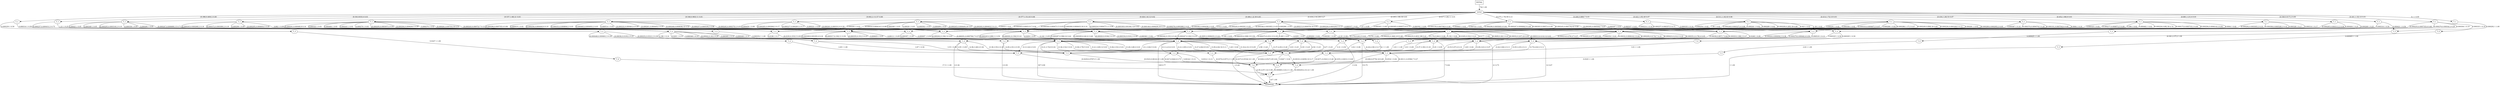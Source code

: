 digraph G {
  0 [label="T_1"];
  1 [label="T_1"];
  2 [label="T_1"];
  3 [label="T_1"];
  4 [label="T_1"];
  5 [label="T_1"];
  6 [label="T_1"];
  7 [label="T_1"];
  8 [label="T_1"];
  9 [label="T_1"];
  10 [label="T_1"];
  11 [label="T_1"];
  12 [label="T_1"];
  13 [label="T_1"];
  14 [label="T_1"];
  15 [label="T_1"];
  16 [label="T_1"];
  17 [label="T_1"];
  18 [label="T_1"];
  19 [label="T_1"];
  20 [label="T_1"];
  21 [label="T_1"];
  22 [label="T_3"];
  23 [label="T_3"];
  24 [label="T_3"];
  25 [label="T_3"];
  26 [label="T_3"];
  27 [label="T_3"];
  28 [label="T_3"];
  29 [label="T_3"];
  30 [label="T_3"];
  31 [label="T_3"];
  32 [label="T_3"];
  33 [label="T_3"];
  34 [label="T_3"];
  35 [label="T_3"];
  36 [label="T_3"];
  37 [label="T_3"];
  38 [label="T_3"];
  39 [label="T_3"];
  40 [label="T_3"];
  41 [label="T_3"];
  42 [label="T_3"];
  43 [label="T_4"];
  44 [label="T_4"];
  45 [label="T_4"];
  46 [label="T_4"];
  47 [label="T_4"];
  48 [label="T_4"];
  49 [label="T_4"];
  50 [label="T_4"];
  51 [label="T_4"];
  52 [label="T_4"];
  53 [label="T_4"];
  54 [label="T_4"];
  55 [label="T_4"];
  56 [label="T_4"];
  57 [label="T_4"];
  58 [label="T_4"];
  59 [label="T_4"];
  60 [label="T_4"];
  61 [label="T_4"];
  62 [label="T_5"];
  63 [label="T_5"];
  64 [label="T_5"];
  65 [label="T_5"];
  66 [label="T_5"];
  67 [label="T_5"];
  68 [label="T_5"];
  69 [label="T_5"];
  70 [label="T_5"];
  71 [label="T_6"];
  72 [label="T_6"];
  73 [label="T_6"];
  74 [label="T_7"];
  75 [label="initial"];
  76 [label="TERMINAL",shape=diamond];
  77 [label="INITIAL",shape=box];
0->25 [label="0.000292 1 1.00"];
1->31 [label="1.21 1 0.25"];
1->27 [label="[0.000237,0.000431] 3 0.75"];
2->24 [label="0.000239 1 0.50"];
2->30 [label="0.000314 1 0.50"];
3->42 [label="0.000316 1 0.50"];
3->25 [label="0.000421 1 0.50"];
4->31 [label="0.000214 1 0.14"];
4->32 [label="0.000335 1 0.14"];
4->39 [label="[0.000257,0.000357] 5 0.71"];
5->23 [label="0.000269 1 0.25"];
5->41 [label="0.000404 1 0.25"];
5->42 [label="[0.000285,0.000311] 2 0.50"];
6->39 [label="0.000303 1 0.09"];
6->33 [label="0.000392 1 0.09"];
6->36 [label="1.07 1 0.09"];
6->42 [label="[0.000285,0.000977] 8 0.73"];
7->32 [label="0.000304 1 0.10"];
7->41 [label="[0.000276,0.00034] 2 0.20"];
7->42 [label="[0.000255,0.000735] 6 0.60"];
7->43 [label="0.000335 1 0.10"];
8->31 [label="0.000387 1 0.10"];
8->32 [label="0.0004 1 0.10"];
8->39 [label="[0.000374,0.000474] 2 0.20"];
8->42 [label="[0.000191,0.000704] 6 0.60"];
9->28 [label="0.000314 1 0.17"];
9->33 [label="0.000328 1 0.17"];
9->42 [label="[0.000292,0.000305] 2 0.33"];
9->41 [label="[0.000306,0.000528] 2 0.33"];
10->39 [label="0.000221 1 0.08"];
10->31 [label="0.000458 1 0.08"];
10->37 [label="[0.000227,0.000281] 2 0.17"];
10->36 [label="[0.000283,0.000284] 2 0.17"];
10->42 [label="[0.000261,0.000331] 6 0.50"];
11->36 [label="0.000298 1 0.09"];
11->32 [label="0.862 1 0.09"];
11->40 [label="[0.000245,0.000268] 2 0.18"];
11->38 [label="[0.000372,0.000389] 2 0.18"];
11->42 [label="[0.000295,0.000693] 5 0.45"];
12->38 [label="0.00025 1 0.05"];
12->39 [label="0.000282 1 0.05"];
12->34 [label="0.000336 1 0.05"];
12->31 [label="0.000349 1 0.05"];
12->36 [label="[0.000205,0.000316] 2 0.10"];
12->42 [label="[0.000247,0.000689] 15 0.71"];
13->27 [label="0.00033 1 0.01"];
13->33 [label="[0.000276,0.000288] 2 0.01"];
13->36 [label="[0.000244,0.000471] 5 0.03"];
13->31 [label="[0.000265,0.000513] 7 0.04"];
13->39 [label="[0.000224,0.000477] 11 0.06"];
13->37 [label="[0.000266,0.000643] 20 0.10"];
13->41 [label="[0.000148,0.000629] 30 0.15"];
13->42 [label="[0.000169,0.00106] 124 0.62"];
14->36 [label="0.000325 1 0.02"];
14->33 [label="0.0004 1 0.02"];
14->39 [label="0.000402 1 0.02"];
14->34 [label="0.296 1 0.02"];
14->32 [label="[0.000294,0.000614] 2 0.04"];
14->41 [label="[0.000175,0.000733] 3 0.06"];
14->37 [label="[0.000277,0.000871] 5 0.09"];
14->42 [label="[0.000226,0.89] 39 0.74"];
15->39 [label="0.000241 1 0.02"];
15->31 [label="0.000254 1 0.02"];
15->29 [label="0.000289 1 0.02"];
15->41 [label="0.925 1 0.02"];
15->36 [label="1.06 1 0.02"];
15->33 [label="1.28 1 0.02"];
15->37 [label="[0.000246,0.000327] 4 0.08"];
15->42 [label="[0.000209,0.285] 39 0.80"];
16->37 [label="0.00028 1 0.03"];
16->27 [label="0.000293 1 0.03"];
16->39 [label="0.000302 1 0.03"];
16->31 [label="0.000308 1 0.03"];
16->29 [label="0.000499 1 0.03"];
16->38 [label="[0.00024,0.000414] 3 0.08"];
16->41 [label="[0.000262,0.000403] 5 0.13"];
16->42 [label="[0.000245,0.000649] 26 0.67"];
17->39 [label="0.000288 1 0.03"];
17->32 [label="0.000337 1 0.03"];
17->36 [label="0.913 1 0.03"];
17->37 [label="[0.000245,0.00029] 2 0.05"];
17->34 [label="[0.000346,0.000385] 2 0.05"];
17->38 [label="[0.000382,0.000438] 2 0.05"];
17->41 [label="[0.000226,0.000329] 5 0.13"];
17->42 [label="[0.000213,0.000979] 24 0.63"];
18->32 [label="0.000281 1 0.02"];
18->34 [label="0.000288 1 0.02"];
18->38 [label="0.000291 1 0.02"];
18->31 [label="0.000358 1 0.02"];
18->33 [label="[0.000289,0.000295] 2 0.05"];
18->39 [label="[0.000288,1.17] 3 0.07"];
18->37 [label="[0.000333,0.000467] 3 0.07"];
18->41 [label="[0.000226,0.000328] 5 0.12"];
18->42 [label="[0.000249,0.898] 26 0.60"];
19->32 [label="0.000297 1 0.01"];
19->28 [label="0.000327 1 0.01"];
19->30 [label="0.000603 1 0.01"];
19->31 [label="0.000723 1 0.01"];
19->36 [label="[0.000296,0.000569] 4 0.04"];
19->38 [label="[0.000159,0.000708] 6 0.06"];
19->39 [label="[0.000303,0.0007] 6 0.06"];
19->41 [label="[0.000285,0.000504] 7 0.07"];
19->37 [label="[0.000247,0.000684] 9 0.09"];
19->42 [label="[0.000245,0.000776] 63 0.64"];
20->38 [label="0.000243 1 0.02"];
20->31 [label="0.000274 1 0.02"];
20->39 [label="0.000274 1 0.02"];
20->40 [label="0.000322 1 0.02"];
20->27 [label="0.000406 1 0.02"];
20->36 [label="[0.000295,0.000307] 2 0.04"];
20->37 [label="[0.000264,0.000626] 5 0.09"];
20->41 [label="[0.000243,0.00072] 7 0.12"];
20->35 [label="[0.000241,0.00048] 8 0.14"];
20->42 [label="[0.000261,0.00753] 30 0.53"];
21->22 [label="0.000419 1 0.02"];
21->37 [label="0.000514 1 0.02"];
21->32 [label="[0.000245,0.000275] 2 0.03"];
21->31 [label="[0.000353,0.000804] 2 0.03"];
21->36 [label="[0.000465,0.000493] 2 0.03"];
21->39 [label="[0.000261,0.000445] 3 0.05"];
21->34 [label="[0.000222,0.000461] 4 0.06"];
21->40 [label="[0.000296,0.000735] 4 0.06"];
21->41 [label="[0.000257,0.000539] 5 0.08"];
21->38 [label="[0.000256,0.000444] 6 0.10"];
21->42 [label="[0.000248,0.000838] 33 0.52"];
22->50 [label="0.000352 1 1.00"];
23->44 [label="0.000425 1 1.00"];
24->49 [label="0.0247 1 1.00"];
25->61 [label="[0.361,2.37] 2 1.00"];
26->76 [label=" 1 1.00"];
27->61 [label="0.0186 1 0.17"];
27->60 [label="[0.0193,0.353] 5 0.83"];
28->47 [label="0.000305 1 0.50"];
28->60 [label="0.000325 1 0.50"];
29->60 [label="0.000381 1 0.50"];
29->48 [label="0.18 1 0.50"];
30->61 [label="0.000397 1 0.50"];
30->60 [label="0.000697 1 0.50"];
31->60 [label="[0.000351,0.000756] 7 0.37"];
31->61 [label="[0.000262,0.194] 12 0.63"];
32->55 [label="0.0248 1 0.09"];
32->60 [label="[0.00029,0.188] 3 0.27"];
32->61 [label="[0.00036,0.897] 7 0.64"];
33->59 [label="0.000519 1 0.13"];
33->61 [label="[0.00026,0.000694] 3 0.38"];
33->60 [label="[0.000279,0.00044] 4 0.50"];
34->58 [label="[0.0005,0.000625] 2 0.22"];
34->60 [label="[0.000247,0.182] 3 0.33"];
34->61 [label="[0.000342,0.191] 4 0.44"];
35->61 [label="[0.00036,0.0195] 2 0.25"];
35->60 [label="[0.000252,0.0321] 3 0.38"];
35->52 [label="[0.000448,0.000681] 3 0.38"];
36->54 [label="0.0204 1 0.05"];
36->53 [label="0.142 1 0.05"];
36->60 [label="[0.000301,0.156] 9 0.41"];
36->61 [label="[0.000245,0.288] 11 0.50"];
37->59 [label="0.000363 1 0.02"];
37->55 [label="[0.000334,0.0181] 3 0.06"];
37->53 [label="[0.00029,0.0184] 5 0.10"];
37->60 [label="[0.000305,0.24] 21 0.40"];
37->61 [label="[0.000287,0.396] 22 0.42"];
38->54 [label="0.000655 1 0.05"];
38->51 [label="0.00111 1 0.05"];
38->56 [label="[0.000369,0.00105] 4 0.18"];
38->60 [label="[0.000355,0.331] 5 0.23"];
38->61 [label="[0.000317,0.192] 11 0.50"];
39->55 [label="0.000402 1 0.03"];
39->57 [label="0.0291 1 0.03"];
39->56 [label="0.185 1 0.03"];
39->54 [label="0.265 1 0.03"];
39->60 [label="[0.000272,0.251] 15 0.39"];
39->61 [label="[0.000355,0.308] 19 0.50"];
40->56 [label="0.000348 1 0.14"];
40->60 [label="0.000365 1 0.14"];
40->58 [label="0.000448 1 0.14"];
40->50 [label="0.0201 1 0.14"];
40->45 [label="0.186 1 0.14"];
40->61 [label="[0.00042,0.18] 2 0.29"];
41->51 [label="0.000354 1 0.01"];
41->53 [label="[0.00032,0.000616] 3 0.04"];
41->55 [label="[0.000423,0.212] 3 0.04"];
41->59 [label="[0.000351,0.178] 4 0.05"];
41->57 [label="[0.000209,0.0174] 7 0.10"];
41->61 [label="[0.000214,0.279] 27 0.37"];
41->60 [label="[0.000305,0.277] 28 0.38"];
42->46 [label="0.0177 1 0.00"];
42->58 [label="0.192 1 0.00"];
42->52 [label="0.278 1 0.00"];
42->54 [label="[0.179,0.262] 2 0.00"];
42->53 [label="[0.0185,0.332] 3 0.01"];
42->57 [label="[0.0609,0.26] 3 0.01"];
42->56 [label="[0.179,0.241] 5 0.01"];
42->59 [label="[0.000313,0.212] 12 0.03"];
42->55 [label="[0.00032,0.247] 20 0.04"];
42->60 [label="[0.000235,0.403] 188 0.41"];
42->61 [label="[0.000252,0.368] 219 0.48"];
43->26 [label="0.000403 1 1.00"];
44->62 [label="2.63 1 1.00"];
45->64 [label="2.69 1 1.00"];
46->67 [label="3.01 1 1.00"];
47->70 [label="3.01 1 1.00"];
48->68 [label="6.1 1 1.00"];
49->74 [label="17.5 1 1.00"];
50->66 [label="2.87 1 0.50"];
50->68 [label="3.55 1 0.50"];
51->68 [label="5.31 1 0.50"];
51->76 [label=" 1 0.50"];
52->66 [label="[2.85,2.91] 2 0.50"];
52->76 [label=" 2 0.50"];
53->65 [label="3.02 1 0.08"];
53->69 [label="[4.26,4.38] 2 0.17"];
53->76 [label=" 9 0.75"];
54->63 [label="2.98 1 0.20"];
54->68 [label="[3.37,4.45] 2 0.40"];
54->76 [label=" 2 0.40"];
55->67 [label="3.49 1 0.04"];
55->69 [label="[3.09,3.61] 2 0.07"];
55->68 [label="[3.53,5.07] 4 0.14"];
55->76 [label=" 21 0.75"];
56->64 [label="2.95 1 0.09"];
56->68 [label="[3.38,3.55] 2 0.18"];
56->66 [label="[2.96,3.48] 4 0.36"];
56->76 [label=" 4 0.36"];
57->65 [label="3.01 1 0.09"];
57->69 [label="4.91 1 0.09"];
57->68 [label="[3.37,3.39] 2 0.18"];
57->76 [label=" 7 0.64"];
58->66 [label="2.93 1 0.25"];
58->65 [label="2.94 1 0.25"];
58->64 [label="3.03 1 0.25"];
58->68 [label="3.47 1 0.25"];
59->68 [label="[3.05,3.25] 2 0.11"];
59->66 [label="[3.42,3.66] 2 0.11"];
59->69 [label="[3.79,4.62] 2 0.11"];
59->76 [label=" 12 0.67"];
60->67 [label="3.28 1 0.00"];
60->63 [label="[3.21,3.85] 2 0.01"];
60->70 [label="[3.11,4.3] 4 0.01"];
60->66 [label="[3.1,3.82] 5 0.02"];
60->65 [label="[3.27,4.84] 8 0.03"];
60->69 [label="[3.18,4.31] 15 0.05"];
60->68 [label="[3.09,4.82] 32 0.11"];
60->76 [label=" 228 0.77"];
61->67 [label="[3.06,3.53] 2 0.01"];
61->64 [label="[3.3,3.42] 2 0.01"];
61->70 [label="[3.36,3.52] 3 0.01"];
61->69 [label="[3.28,3.48] 4 0.01"];
61->65 [label="[3.06,3.79] 5 0.01"];
61->66 [label="[3.21,3.74] 8 0.02"];
61->68 [label="[3.21,3.69] 12 0.03"];
61->76 [label=" 307 0.90"];
62->73 [label="0.0325 1 1.00"];
63->73 [label="[0.0374,0.0571] 3 1.00"];
64->73 [label="[0.0439,0.0787] 5 1.00"];
65->73 [label="[0.0273,0.0534] 16 1.00"];
66->73 [label="[0.0323,0.0614] 23 1.00"];
67->73 [label="[0.0271,0.0341] 2 0.40"];
67->72 [label="[0.0351,0.0631] 3 0.60"];
68->71 [label="0.0447 1 0.02"];
68->72 [label="[0.00101,0.0459] 10 0.17"];
68->73 [label="[0.0262,0.0527] 49 0.82"];
69->71 [label="0.0532 1 0.04"];
69->72 [label="[0.00111,0.0596] 7 0.27"];
69->73 [label="[0.028,0.0776] 18 0.69"];
70->71 [label="0.00142 1 0.13"];
70->72 [label="0.0312 1 0.13"];
70->73 [label="[0.027,0.044] 6 0.75"];
71->74 [label="[0.000803,3.61] 3 1.00"];
72->74 [label="[0.000439,4.31] 21 1.00"];
73->74 [label="[2.95,4.87] 122 0.99"];
73->76 [label=" 1 0.01"];
74->76 [label=" 147 1.00"];
75->0 [label="0.1 1 0.00"];
75->2 [label="[0.388,0.469] 2 0.00"];
75->3 [label="[0.548,0.617] 2 0.00"];
75->1 [label="[0.38,0.833] 4 0.01"];
75->5 [label="[0.881,1.21] 4 0.01"];
75->9 [label="[0.452,1.08] 6 0.01"];
75->4 [label="[0.406,0.888] 7 0.01"];
75->8 [label="[0.414,1.72] 10 0.01"];
75->7 [label="[0.441,1.32] 10 0.01"];
75->6 [label="[0.417,1.28] 11 0.01"];
75->11 [label="[0.548,0.983] 11 0.01"];
75->10 [label="[0.426,1.6] 12 0.02"];
75->12 [label="[0.537,1.48] 21 0.03"];
75->17 [label="[0.505,1.38] 38 0.05"];
75->16 [label="[0.484,1.2] 39 0.05"];
75->18 [label="[0.511,1.16] 43 0.06"];
75->15 [label="[0.422,1.05] 49 0.07"];
75->14 [label="[0.434,1.26] 53 0.07"];
75->20 [label="[0.662,2.11] 57 0.08"];
75->21 [label="[0.577,1.51] 63 0.08"];
75->19 [label="[0.475,1.79] 99 0.13"];
75->13 [label="[0.438,2.14] 200 0.27"];
77->75 [label=" 742 1.00"];
}
